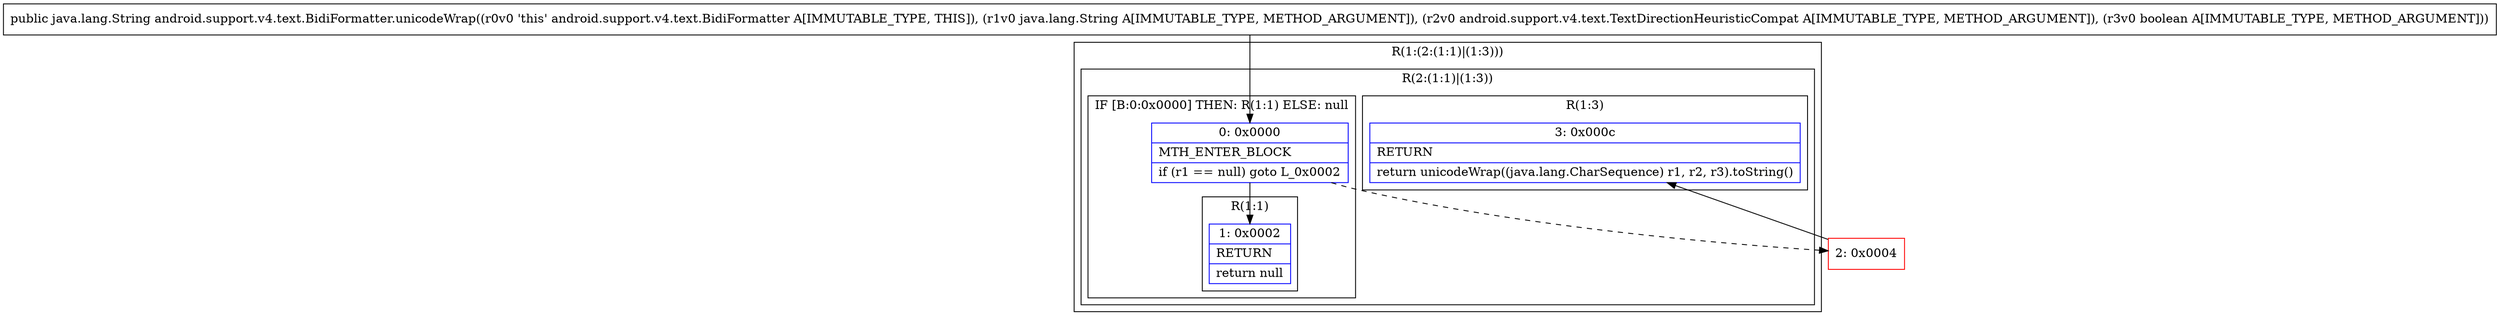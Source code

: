 digraph "CFG forandroid.support.v4.text.BidiFormatter.unicodeWrap(Ljava\/lang\/String;Landroid\/support\/v4\/text\/TextDirectionHeuristicCompat;Z)Ljava\/lang\/String;" {
subgraph cluster_Region_1791685277 {
label = "R(1:(2:(1:1)|(1:3)))";
node [shape=record,color=blue];
subgraph cluster_Region_968700832 {
label = "R(2:(1:1)|(1:3))";
node [shape=record,color=blue];
subgraph cluster_IfRegion_2004263567 {
label = "IF [B:0:0x0000] THEN: R(1:1) ELSE: null";
node [shape=record,color=blue];
Node_0 [shape=record,label="{0\:\ 0x0000|MTH_ENTER_BLOCK\l|if (r1 == null) goto L_0x0002\l}"];
subgraph cluster_Region_1690492288 {
label = "R(1:1)";
node [shape=record,color=blue];
Node_1 [shape=record,label="{1\:\ 0x0002|RETURN\l|return null\l}"];
}
}
subgraph cluster_Region_1495373215 {
label = "R(1:3)";
node [shape=record,color=blue];
Node_3 [shape=record,label="{3\:\ 0x000c|RETURN\l|return unicodeWrap((java.lang.CharSequence) r1, r2, r3).toString()\l}"];
}
}
}
Node_2 [shape=record,color=red,label="{2\:\ 0x0004}"];
MethodNode[shape=record,label="{public java.lang.String android.support.v4.text.BidiFormatter.unicodeWrap((r0v0 'this' android.support.v4.text.BidiFormatter A[IMMUTABLE_TYPE, THIS]), (r1v0 java.lang.String A[IMMUTABLE_TYPE, METHOD_ARGUMENT]), (r2v0 android.support.v4.text.TextDirectionHeuristicCompat A[IMMUTABLE_TYPE, METHOD_ARGUMENT]), (r3v0 boolean A[IMMUTABLE_TYPE, METHOD_ARGUMENT])) }"];
MethodNode -> Node_0;
Node_0 -> Node_1;
Node_0 -> Node_2[style=dashed];
Node_2 -> Node_3;
}

